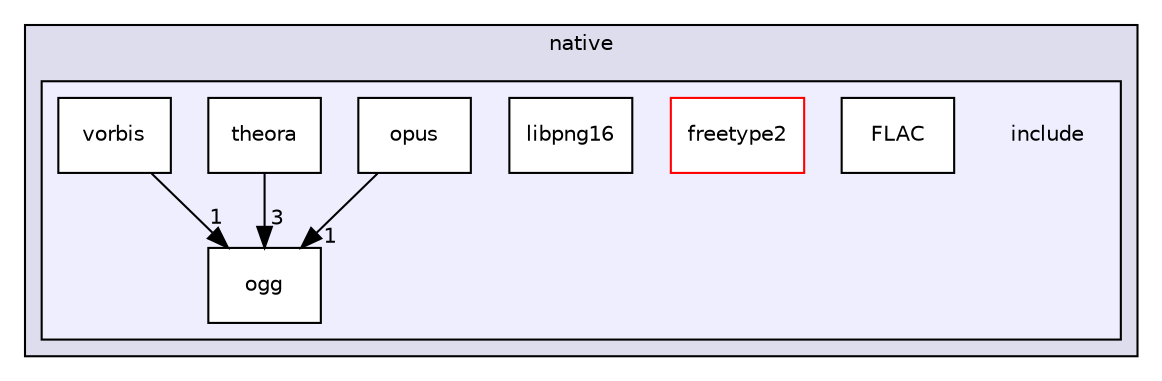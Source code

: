 digraph "src/packages/AllegroDeps.1.5.0.1/build/native/include" {
  compound=true
  node [ fontsize="10", fontname="Helvetica"];
  edge [ labelfontsize="10", labelfontname="Helvetica"];
  subgraph clusterdir_09345cb65e50051b5a4a822958709402 {
    graph [ bgcolor="#ddddee", pencolor="black", label="native" fontname="Helvetica", fontsize="10", URL="dir_09345cb65e50051b5a4a822958709402.html"]
  subgraph clusterdir_47b915466a09907373fd30a894b52bb3 {
    graph [ bgcolor="#eeeeff", pencolor="black", label="" URL="dir_47b915466a09907373fd30a894b52bb3.html"];
    dir_47b915466a09907373fd30a894b52bb3 [shape=plaintext label="include"];
    dir_78fac166940771611f78d3f30fa546a3 [shape=box label="FLAC" color="black" fillcolor="white" style="filled" URL="dir_78fac166940771611f78d3f30fa546a3.html"];
    dir_245f3d34697bf776d2a884162a6a9ee4 [shape=box label="freetype2" color="red" fillcolor="white" style="filled" URL="dir_245f3d34697bf776d2a884162a6a9ee4.html"];
    dir_bdb9791dbba1d02fec4c6eaf40347793 [shape=box label="libpng16" color="black" fillcolor="white" style="filled" URL="dir_bdb9791dbba1d02fec4c6eaf40347793.html"];
    dir_fb01b12f3acaca3c7da91adaf1f89364 [shape=box label="ogg" color="black" fillcolor="white" style="filled" URL="dir_fb01b12f3acaca3c7da91adaf1f89364.html"];
    dir_f4951bd686bad14eaab7d8f8e9bd2114 [shape=box label="opus" color="black" fillcolor="white" style="filled" URL="dir_f4951bd686bad14eaab7d8f8e9bd2114.html"];
    dir_6321d483a4836d70d5cd92c5a3f899b3 [shape=box label="theora" color="black" fillcolor="white" style="filled" URL="dir_6321d483a4836d70d5cd92c5a3f899b3.html"];
    dir_23bca1a5b9f9af28765b4c42ed963843 [shape=box label="vorbis" color="black" fillcolor="white" style="filled" URL="dir_23bca1a5b9f9af28765b4c42ed963843.html"];
  }
  }
  dir_6321d483a4836d70d5cd92c5a3f899b3->dir_fb01b12f3acaca3c7da91adaf1f89364 [headlabel="3", labeldistance=1.5 headhref="dir_000022_000020.html"];
  dir_23bca1a5b9f9af28765b4c42ed963843->dir_fb01b12f3acaca3c7da91adaf1f89364 [headlabel="1", labeldistance=1.5 headhref="dir_000023_000020.html"];
  dir_f4951bd686bad14eaab7d8f8e9bd2114->dir_fb01b12f3acaca3c7da91adaf1f89364 [headlabel="1", labeldistance=1.5 headhref="dir_000021_000020.html"];
}
